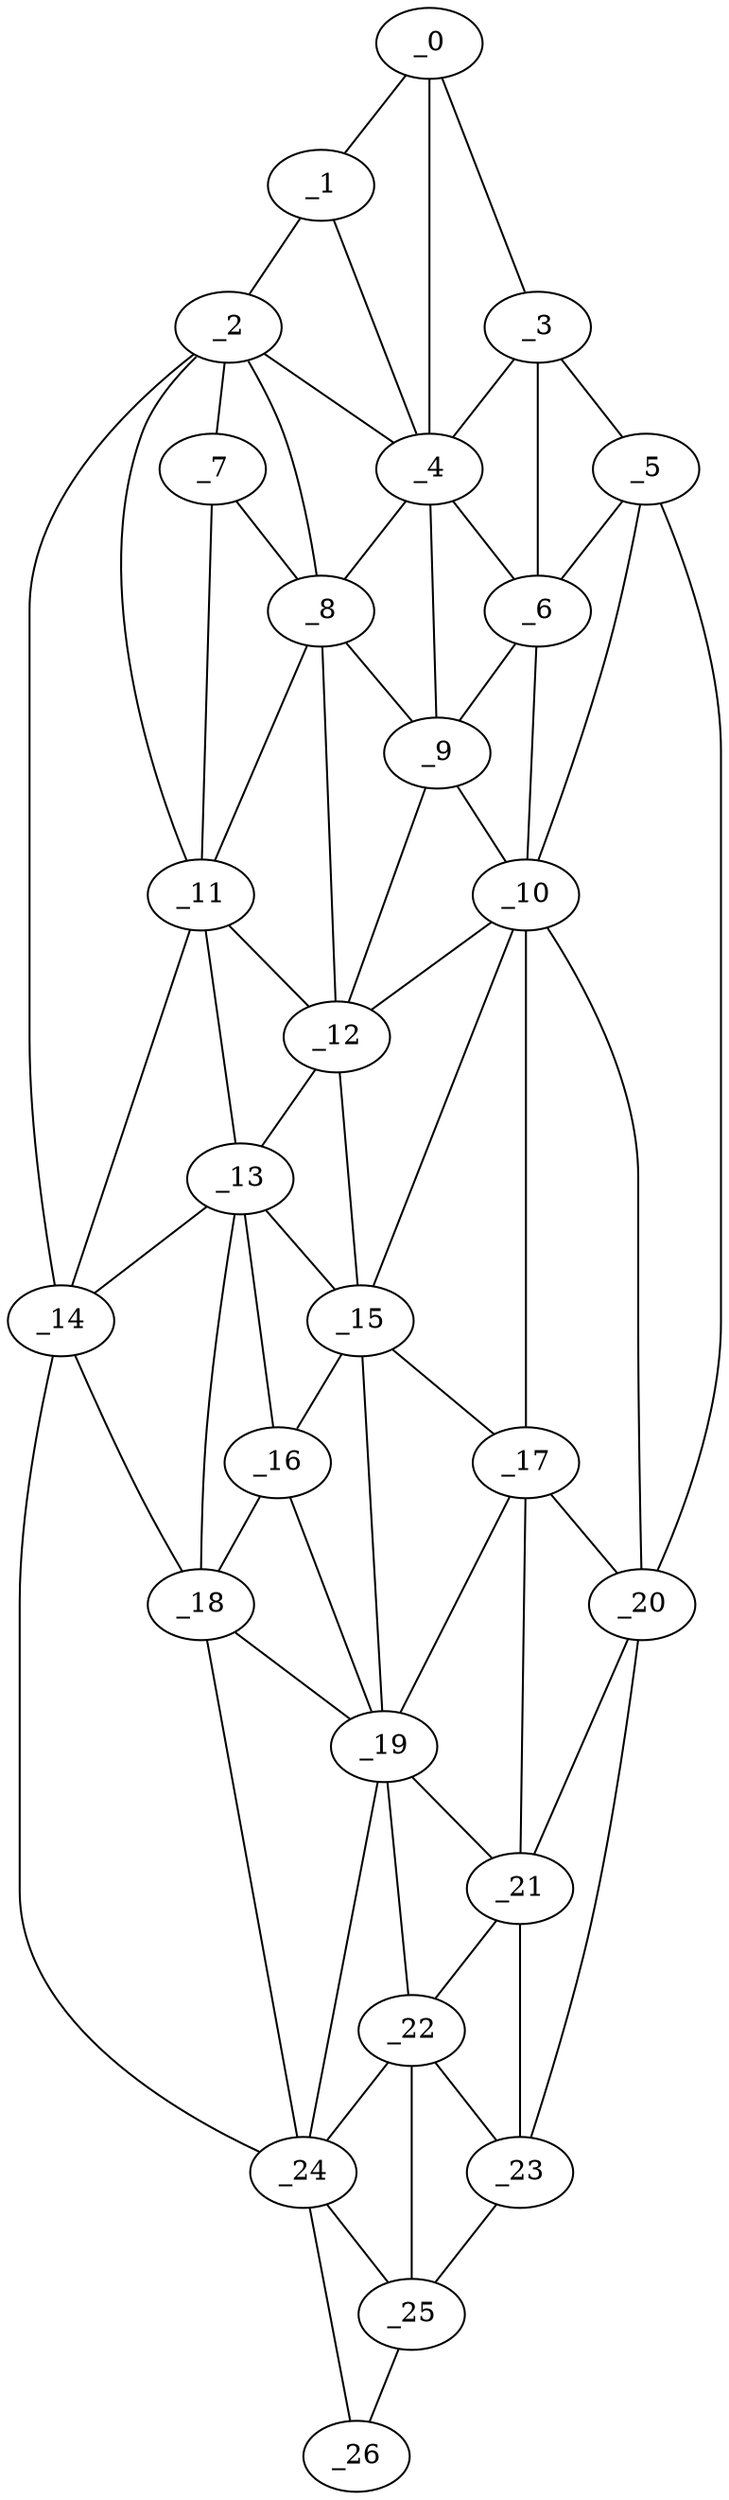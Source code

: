 graph "obj91__185.gxl" {
	_0	 [x=7,
		y=71];
	_1	 [x=8,
		y=61];
	_0 -- _1	 [valence=1];
	_3	 [x=14,
		y=77];
	_0 -- _3	 [valence=1];
	_4	 [x=21,
		y=68];
	_0 -- _4	 [valence=2];
	_2	 [x=11,
		y=51];
	_1 -- _2	 [valence=1];
	_1 -- _4	 [valence=2];
	_2 -- _4	 [valence=2];
	_7	 [x=31,
		y=50];
	_2 -- _7	 [valence=2];
	_8	 [x=31,
		y=62];
	_2 -- _8	 [valence=2];
	_11	 [x=45,
		y=46];
	_2 -- _11	 [valence=2];
	_14	 [x=66,
		y=42];
	_2 -- _14	 [valence=1];
	_3 -- _4	 [valence=1];
	_5	 [x=25,
		y=83];
	_3 -- _5	 [valence=1];
	_6	 [x=29,
		y=76];
	_3 -- _6	 [valence=2];
	_4 -- _6	 [valence=1];
	_4 -- _8	 [valence=1];
	_9	 [x=34,
		y=68];
	_4 -- _9	 [valence=2];
	_5 -- _6	 [valence=1];
	_10	 [x=43,
		y=81];
	_5 -- _10	 [valence=2];
	_20	 [x=98,
		y=87];
	_5 -- _20	 [valence=1];
	_6 -- _9	 [valence=2];
	_6 -- _10	 [valence=1];
	_7 -- _8	 [valence=2];
	_7 -- _11	 [valence=1];
	_8 -- _9	 [valence=1];
	_8 -- _11	 [valence=2];
	_12	 [x=51,
		y=69];
	_8 -- _12	 [valence=2];
	_9 -- _10	 [valence=2];
	_9 -- _12	 [valence=2];
	_10 -- _12	 [valence=1];
	_15	 [x=66,
		y=71];
	_10 -- _15	 [valence=2];
	_17	 [x=86,
		y=83];
	_10 -- _17	 [valence=1];
	_10 -- _20	 [valence=2];
	_11 -- _12	 [valence=2];
	_13	 [x=65,
		y=46];
	_11 -- _13	 [valence=2];
	_11 -- _14	 [valence=1];
	_12 -- _13	 [valence=1];
	_12 -- _15	 [valence=2];
	_13 -- _14	 [valence=2];
	_13 -- _15	 [valence=2];
	_16	 [x=77,
		y=61];
	_13 -- _16	 [valence=1];
	_18	 [x=87,
		y=51];
	_13 -- _18	 [valence=2];
	_14 -- _18	 [valence=2];
	_24	 [x=120,
		y=58];
	_14 -- _24	 [valence=1];
	_15 -- _16	 [valence=1];
	_15 -- _17	 [valence=1];
	_19	 [x=90,
		y=72];
	_15 -- _19	 [valence=2];
	_16 -- _18	 [valence=2];
	_16 -- _19	 [valence=2];
	_17 -- _19	 [valence=2];
	_17 -- _20	 [valence=2];
	_21	 [x=101,
		y=79];
	_17 -- _21	 [valence=1];
	_18 -- _19	 [valence=1];
	_18 -- _24	 [valence=2];
	_19 -- _21	 [valence=1];
	_22	 [x=112,
		y=75];
	_19 -- _22	 [valence=2];
	_19 -- _24	 [valence=1];
	_20 -- _21	 [valence=1];
	_23	 [x=115,
		y=81];
	_20 -- _23	 [valence=1];
	_21 -- _22	 [valence=2];
	_21 -- _23	 [valence=2];
	_22 -- _23	 [valence=2];
	_22 -- _24	 [valence=1];
	_25	 [x=123,
		y=70];
	_22 -- _25	 [valence=2];
	_23 -- _25	 [valence=1];
	_24 -- _25	 [valence=2];
	_26	 [x=124,
		y=63];
	_24 -- _26	 [valence=1];
	_25 -- _26	 [valence=1];
}
